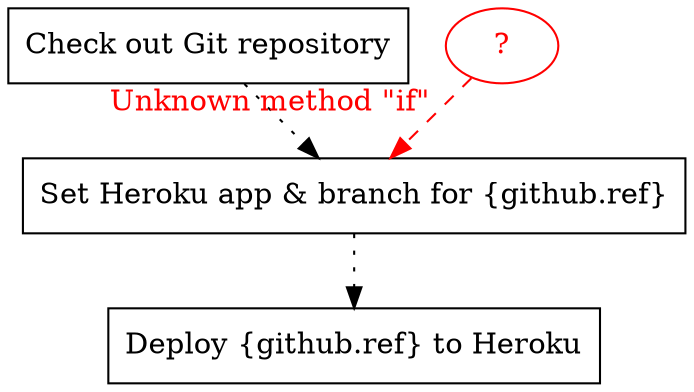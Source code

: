 digraph {
	"Check out Git repository" [shape=rect]
	"Set Heroku app & branch for {github.ref}" [shape=rect]
	"Deploy {github.ref} to Heroku" [shape=rect]
	"?" [shape=rect]
	"?" [color=red fontcolor=red shape=ellipse]
	"Check out Git repository" -> "Set Heroku app & branch for {github.ref}" [style=dotted xlabel=""]
	"Set Heroku app & branch for {github.ref}" -> "Deploy {github.ref} to Heroku" [style=dotted xlabel=""]
	"?" -> "Set Heroku app & branch for {github.ref}" [color=red fontcolor=red style=dashed xlabel="Unknown method \"if\""]
}
